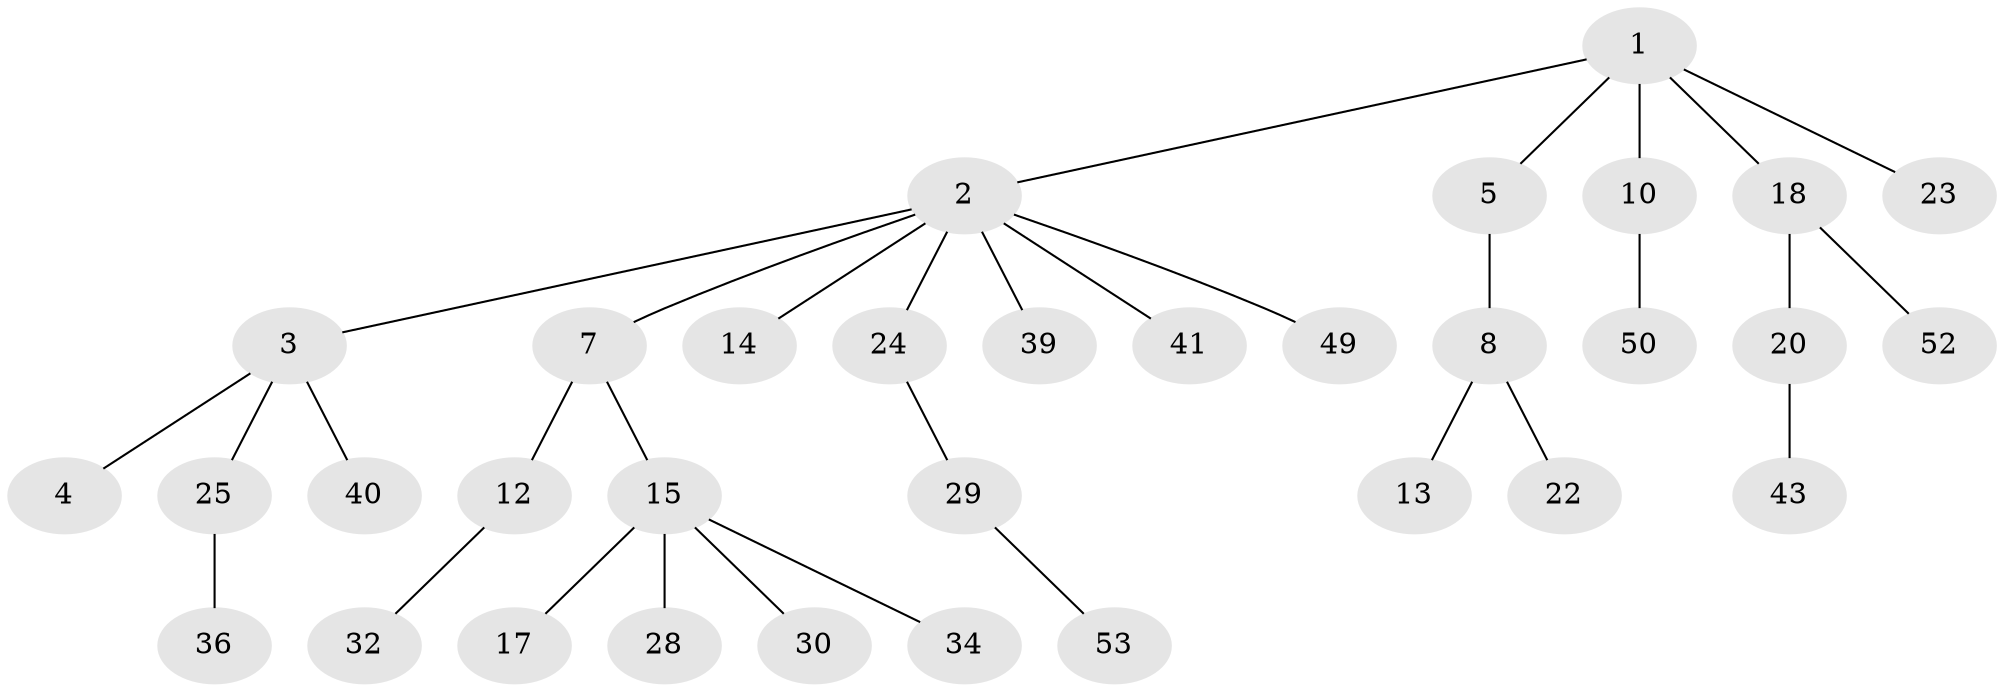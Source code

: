 // Generated by graph-tools (version 1.1) at 2025/24/03/03/25 07:24:05]
// undirected, 33 vertices, 32 edges
graph export_dot {
graph [start="1"]
  node [color=gray90,style=filled];
  1 [super="+37"];
  2 [super="+27"];
  3 [super="+6"];
  4 [super="+9"];
  5 [super="+11"];
  7 [super="+48"];
  8 [super="+38"];
  10 [super="+16"];
  12 [super="+31"];
  13 [super="+51"];
  14 [super="+42"];
  15 [super="+19"];
  17;
  18 [super="+21"];
  20 [super="+35"];
  22;
  23;
  24 [super="+47"];
  25 [super="+26"];
  28;
  29 [super="+33"];
  30 [super="+46"];
  32;
  34;
  36;
  39;
  40;
  41 [super="+45"];
  43 [super="+44"];
  49;
  50;
  52;
  53;
  1 -- 2;
  1 -- 5;
  1 -- 10;
  1 -- 18;
  1 -- 23;
  2 -- 3;
  2 -- 7;
  2 -- 14;
  2 -- 24;
  2 -- 39;
  2 -- 41;
  2 -- 49;
  3 -- 4;
  3 -- 25;
  3 -- 40;
  5 -- 8;
  7 -- 12;
  7 -- 15;
  8 -- 13;
  8 -- 22;
  10 -- 50;
  12 -- 32;
  15 -- 17;
  15 -- 34;
  15 -- 28;
  15 -- 30;
  18 -- 20;
  18 -- 52;
  20 -- 43;
  24 -- 29;
  25 -- 36;
  29 -- 53;
}
